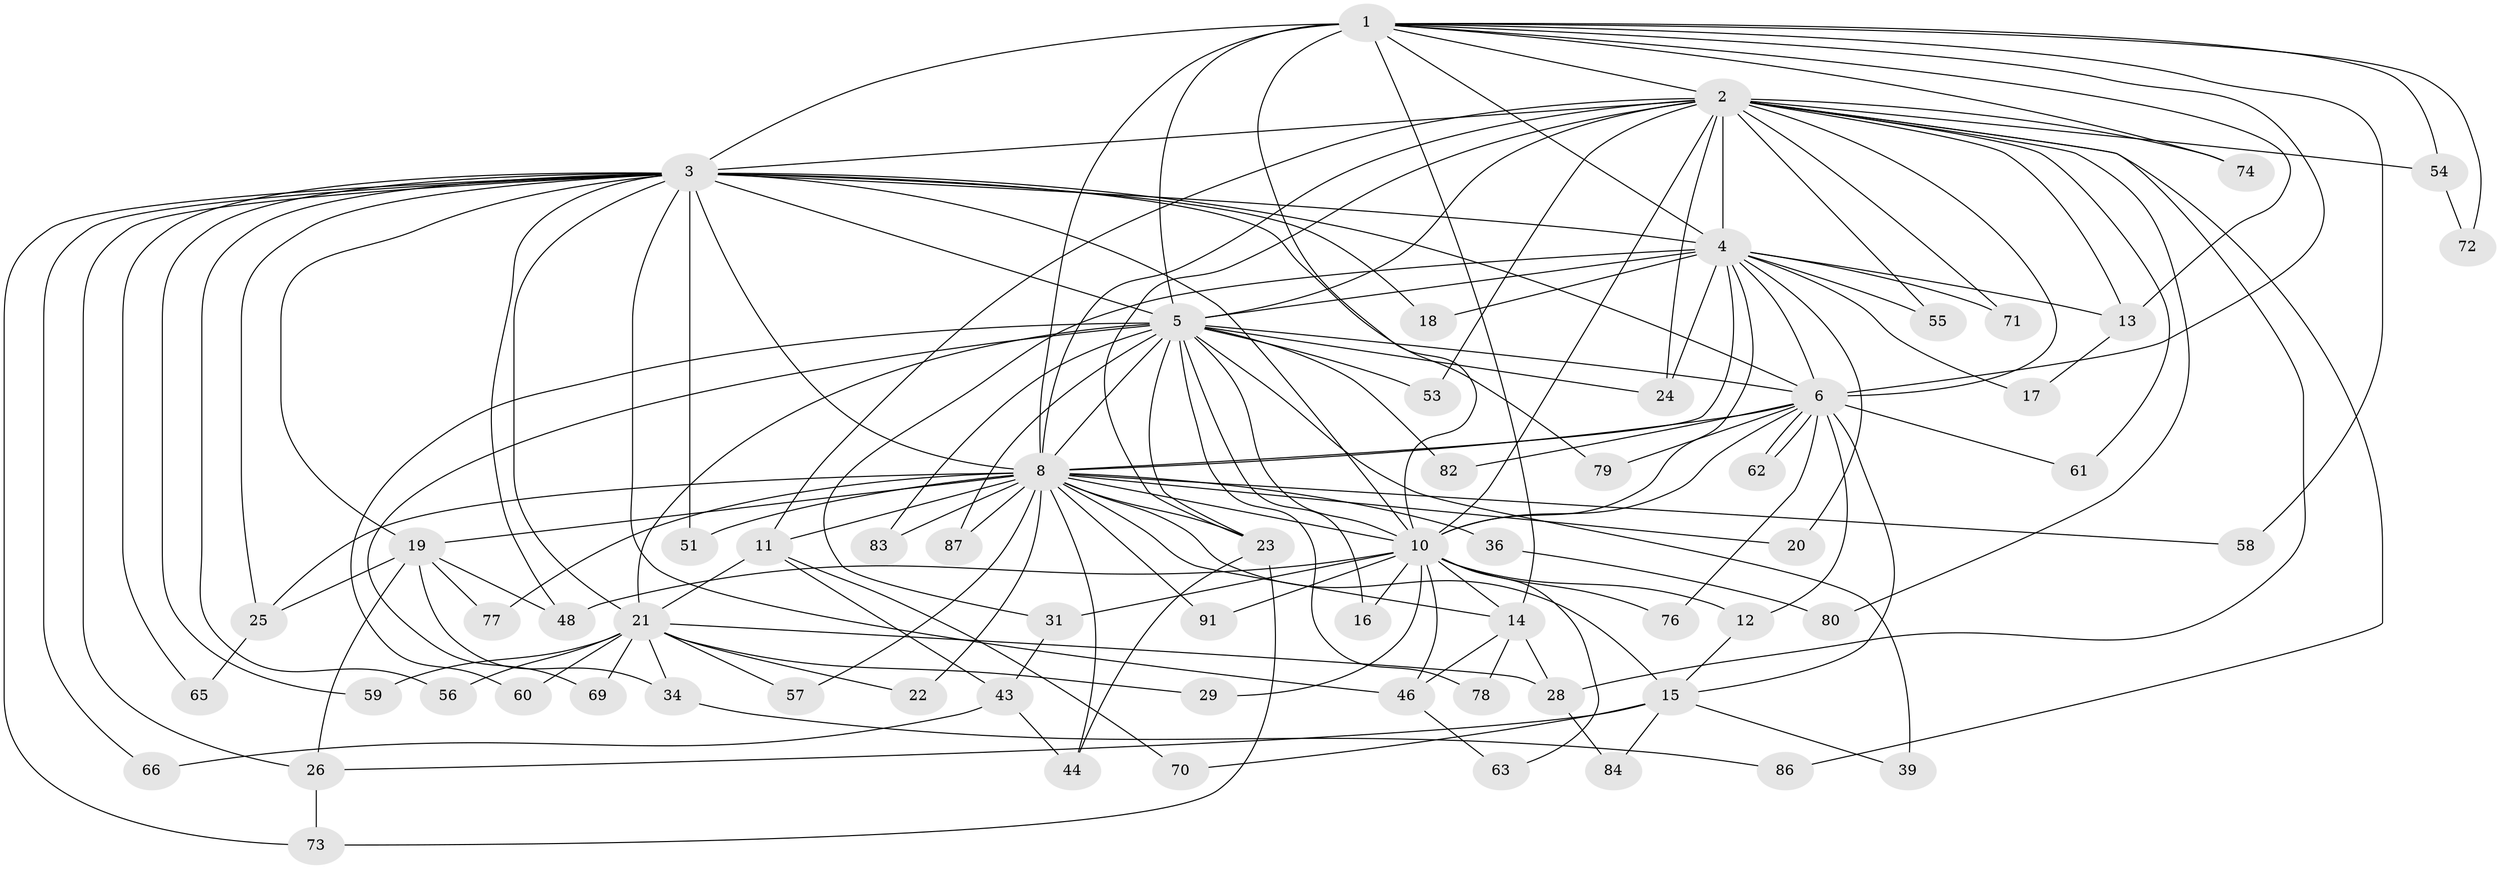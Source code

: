 // Generated by graph-tools (version 1.1) at 2025/23/03/03/25 07:23:45]
// undirected, 65 vertices, 154 edges
graph export_dot {
graph [start="1"]
  node [color=gray90,style=filled];
  1 [super="+47"];
  2 [super="+40"];
  3 [super="+45"];
  4 [super="+27"];
  5 [super="+7"];
  6 [super="+33"];
  8 [super="+9"];
  10 [super="+68"];
  11;
  12;
  13 [super="+38"];
  14 [super="+52"];
  15 [super="+37"];
  16 [super="+64"];
  17;
  18;
  19 [super="+67"];
  20;
  21 [super="+30"];
  22 [super="+85"];
  23 [super="+32"];
  24 [super="+90"];
  25 [super="+35"];
  26 [super="+41"];
  28 [super="+50"];
  29;
  31;
  34;
  36 [super="+42"];
  39;
  43;
  44 [super="+81"];
  46 [super="+49"];
  48;
  51;
  53;
  54;
  55;
  56;
  57;
  58;
  59 [super="+88"];
  60;
  61;
  62;
  63;
  65;
  66;
  69;
  70;
  71;
  72;
  73 [super="+75"];
  74;
  76;
  77;
  78;
  79;
  80;
  82;
  83;
  84;
  86;
  87 [super="+89"];
  91;
  1 -- 2;
  1 -- 3;
  1 -- 4;
  1 -- 5 [weight=2];
  1 -- 6;
  1 -- 8 [weight=2];
  1 -- 10;
  1 -- 13 [weight=2];
  1 -- 14 [weight=2];
  1 -- 58;
  1 -- 72;
  1 -- 54;
  1 -- 74;
  2 -- 3;
  2 -- 4;
  2 -- 5 [weight=2];
  2 -- 6 [weight=2];
  2 -- 8 [weight=2];
  2 -- 10;
  2 -- 11;
  2 -- 23;
  2 -- 53;
  2 -- 54;
  2 -- 55;
  2 -- 61;
  2 -- 71;
  2 -- 74;
  2 -- 80;
  2 -- 86;
  2 -- 13;
  2 -- 24;
  2 -- 28;
  3 -- 4;
  3 -- 5 [weight=2];
  3 -- 6;
  3 -- 8 [weight=3];
  3 -- 10;
  3 -- 18;
  3 -- 19;
  3 -- 25;
  3 -- 26;
  3 -- 51;
  3 -- 56;
  3 -- 59 [weight=2];
  3 -- 65;
  3 -- 66;
  3 -- 73;
  3 -- 79;
  3 -- 46;
  3 -- 21;
  3 -- 48;
  4 -- 5 [weight=2];
  4 -- 6;
  4 -- 8 [weight=2];
  4 -- 10;
  4 -- 13;
  4 -- 17;
  4 -- 18;
  4 -- 20 [weight=2];
  4 -- 24;
  4 -- 31;
  4 -- 55;
  4 -- 71;
  5 -- 6 [weight=2];
  5 -- 8 [weight=4];
  5 -- 10 [weight=3];
  5 -- 16;
  5 -- 21;
  5 -- 39;
  5 -- 53;
  5 -- 69;
  5 -- 78;
  5 -- 82;
  5 -- 83;
  5 -- 87;
  5 -- 24;
  5 -- 60;
  5 -- 23;
  6 -- 8 [weight=2];
  6 -- 10;
  6 -- 12;
  6 -- 15;
  6 -- 61;
  6 -- 62;
  6 -- 62;
  6 -- 76;
  6 -- 79;
  6 -- 82;
  8 -- 10 [weight=2];
  8 -- 11;
  8 -- 19;
  8 -- 22 [weight=2];
  8 -- 25;
  8 -- 36 [weight=3];
  8 -- 51;
  8 -- 57;
  8 -- 77;
  8 -- 83;
  8 -- 87 [weight=2];
  8 -- 91;
  8 -- 15;
  8 -- 20;
  8 -- 23;
  8 -- 58;
  8 -- 44;
  8 -- 14;
  10 -- 12;
  10 -- 14;
  10 -- 16 [weight=2];
  10 -- 29;
  10 -- 31;
  10 -- 46;
  10 -- 48;
  10 -- 63;
  10 -- 76;
  10 -- 91;
  11 -- 21;
  11 -- 43;
  11 -- 70;
  12 -- 15;
  13 -- 17;
  14 -- 28;
  14 -- 46;
  14 -- 78;
  15 -- 39;
  15 -- 70;
  15 -- 84;
  15 -- 26;
  19 -- 26;
  19 -- 34;
  19 -- 77;
  19 -- 25;
  19 -- 48;
  21 -- 28;
  21 -- 29;
  21 -- 34;
  21 -- 56;
  21 -- 59;
  21 -- 60;
  21 -- 57;
  21 -- 69;
  21 -- 22;
  23 -- 44;
  23 -- 73;
  25 -- 65;
  26 -- 73;
  28 -- 84;
  31 -- 43;
  34 -- 86;
  36 -- 80;
  43 -- 44;
  43 -- 66;
  46 -- 63;
  54 -- 72;
}
